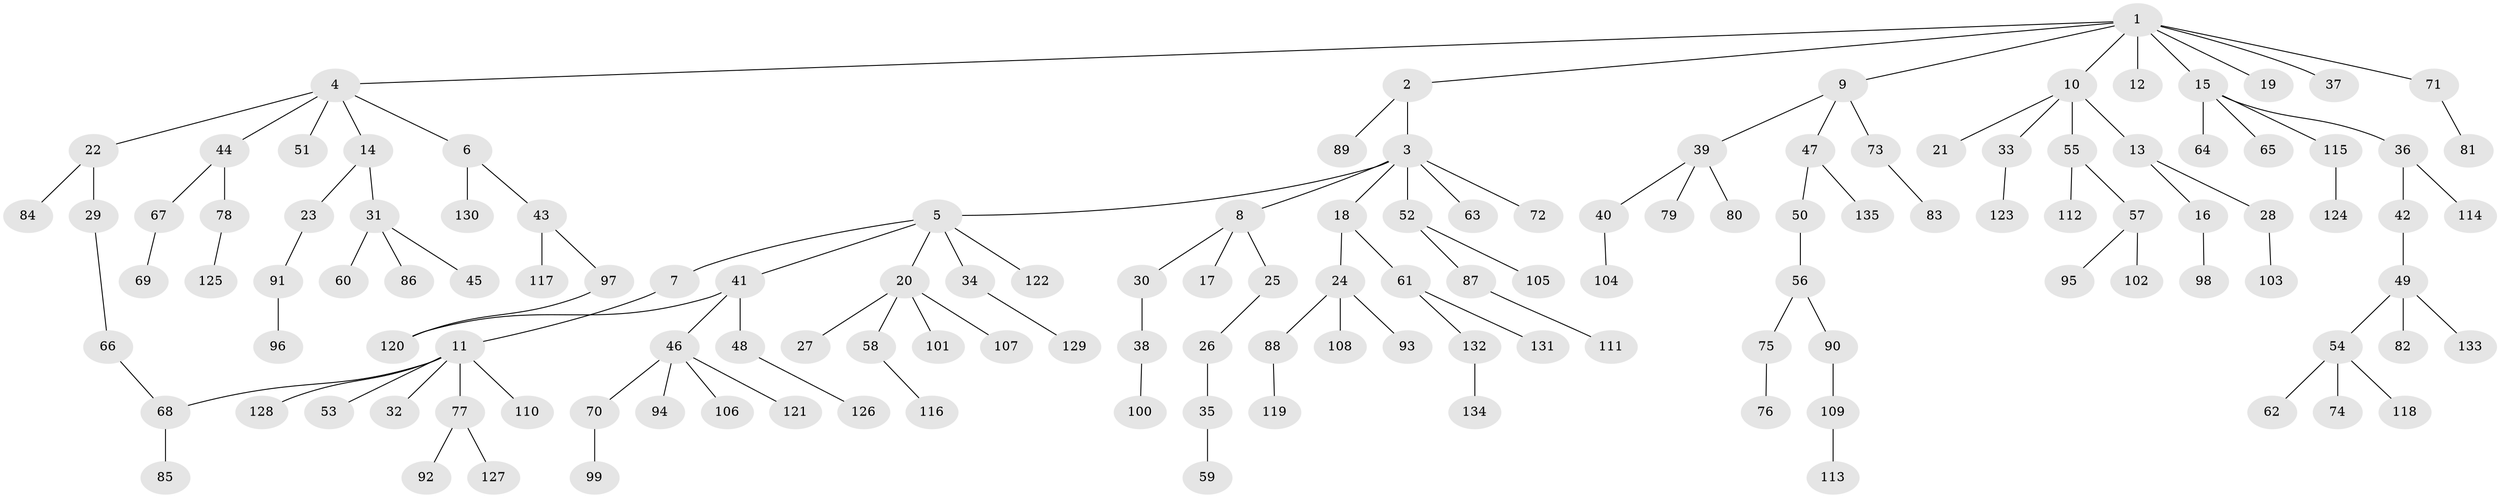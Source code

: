 // coarse degree distribution, {9: 0.010526315789473684, 3: 0.1368421052631579, 8: 0.010526315789473684, 6: 0.031578947368421054, 5: 0.021052631578947368, 2: 0.18947368421052632, 4: 0.031578947368421054, 1: 0.5578947368421052, 7: 0.010526315789473684}
// Generated by graph-tools (version 1.1) at 2025/51/02/27/25 19:51:40]
// undirected, 135 vertices, 136 edges
graph export_dot {
graph [start="1"]
  node [color=gray90,style=filled];
  1;
  2;
  3;
  4;
  5;
  6;
  7;
  8;
  9;
  10;
  11;
  12;
  13;
  14;
  15;
  16;
  17;
  18;
  19;
  20;
  21;
  22;
  23;
  24;
  25;
  26;
  27;
  28;
  29;
  30;
  31;
  32;
  33;
  34;
  35;
  36;
  37;
  38;
  39;
  40;
  41;
  42;
  43;
  44;
  45;
  46;
  47;
  48;
  49;
  50;
  51;
  52;
  53;
  54;
  55;
  56;
  57;
  58;
  59;
  60;
  61;
  62;
  63;
  64;
  65;
  66;
  67;
  68;
  69;
  70;
  71;
  72;
  73;
  74;
  75;
  76;
  77;
  78;
  79;
  80;
  81;
  82;
  83;
  84;
  85;
  86;
  87;
  88;
  89;
  90;
  91;
  92;
  93;
  94;
  95;
  96;
  97;
  98;
  99;
  100;
  101;
  102;
  103;
  104;
  105;
  106;
  107;
  108;
  109;
  110;
  111;
  112;
  113;
  114;
  115;
  116;
  117;
  118;
  119;
  120;
  121;
  122;
  123;
  124;
  125;
  126;
  127;
  128;
  129;
  130;
  131;
  132;
  133;
  134;
  135;
  1 -- 2;
  1 -- 4;
  1 -- 9;
  1 -- 10;
  1 -- 12;
  1 -- 15;
  1 -- 19;
  1 -- 37;
  1 -- 71;
  2 -- 3;
  2 -- 89;
  3 -- 5;
  3 -- 8;
  3 -- 18;
  3 -- 52;
  3 -- 63;
  3 -- 72;
  4 -- 6;
  4 -- 14;
  4 -- 22;
  4 -- 44;
  4 -- 51;
  5 -- 7;
  5 -- 20;
  5 -- 34;
  5 -- 41;
  5 -- 122;
  6 -- 43;
  6 -- 130;
  7 -- 11;
  8 -- 17;
  8 -- 25;
  8 -- 30;
  9 -- 39;
  9 -- 47;
  9 -- 73;
  10 -- 13;
  10 -- 21;
  10 -- 33;
  10 -- 55;
  11 -- 32;
  11 -- 53;
  11 -- 77;
  11 -- 110;
  11 -- 128;
  11 -- 68;
  13 -- 16;
  13 -- 28;
  14 -- 23;
  14 -- 31;
  15 -- 36;
  15 -- 64;
  15 -- 65;
  15 -- 115;
  16 -- 98;
  18 -- 24;
  18 -- 61;
  20 -- 27;
  20 -- 58;
  20 -- 101;
  20 -- 107;
  22 -- 29;
  22 -- 84;
  23 -- 91;
  24 -- 88;
  24 -- 93;
  24 -- 108;
  25 -- 26;
  26 -- 35;
  28 -- 103;
  29 -- 66;
  30 -- 38;
  31 -- 45;
  31 -- 60;
  31 -- 86;
  33 -- 123;
  34 -- 129;
  35 -- 59;
  36 -- 42;
  36 -- 114;
  38 -- 100;
  39 -- 40;
  39 -- 79;
  39 -- 80;
  40 -- 104;
  41 -- 46;
  41 -- 48;
  41 -- 120;
  42 -- 49;
  43 -- 97;
  43 -- 117;
  44 -- 67;
  44 -- 78;
  46 -- 70;
  46 -- 94;
  46 -- 106;
  46 -- 121;
  47 -- 50;
  47 -- 135;
  48 -- 126;
  49 -- 54;
  49 -- 82;
  49 -- 133;
  50 -- 56;
  52 -- 87;
  52 -- 105;
  54 -- 62;
  54 -- 74;
  54 -- 118;
  55 -- 57;
  55 -- 112;
  56 -- 75;
  56 -- 90;
  57 -- 95;
  57 -- 102;
  58 -- 116;
  61 -- 131;
  61 -- 132;
  66 -- 68;
  67 -- 69;
  68 -- 85;
  70 -- 99;
  71 -- 81;
  73 -- 83;
  75 -- 76;
  77 -- 92;
  77 -- 127;
  78 -- 125;
  87 -- 111;
  88 -- 119;
  90 -- 109;
  91 -- 96;
  97 -- 120;
  109 -- 113;
  115 -- 124;
  132 -- 134;
}
